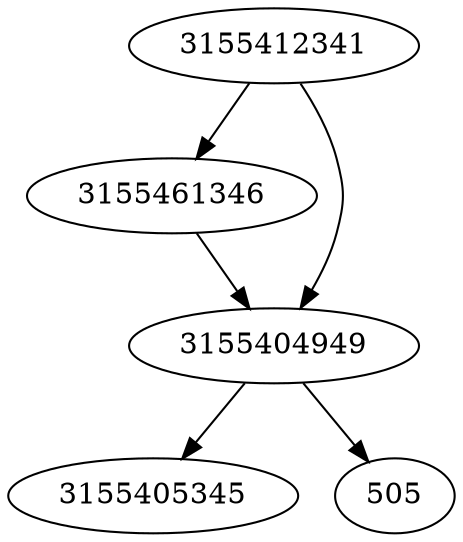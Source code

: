 strict digraph  {
3155405345;
3155461346;
3155412341;
3155404949;
505;
3155461346 -> 3155404949;
3155412341 -> 3155404949;
3155412341 -> 3155461346;
3155404949 -> 3155405345;
3155404949 -> 505;
}
